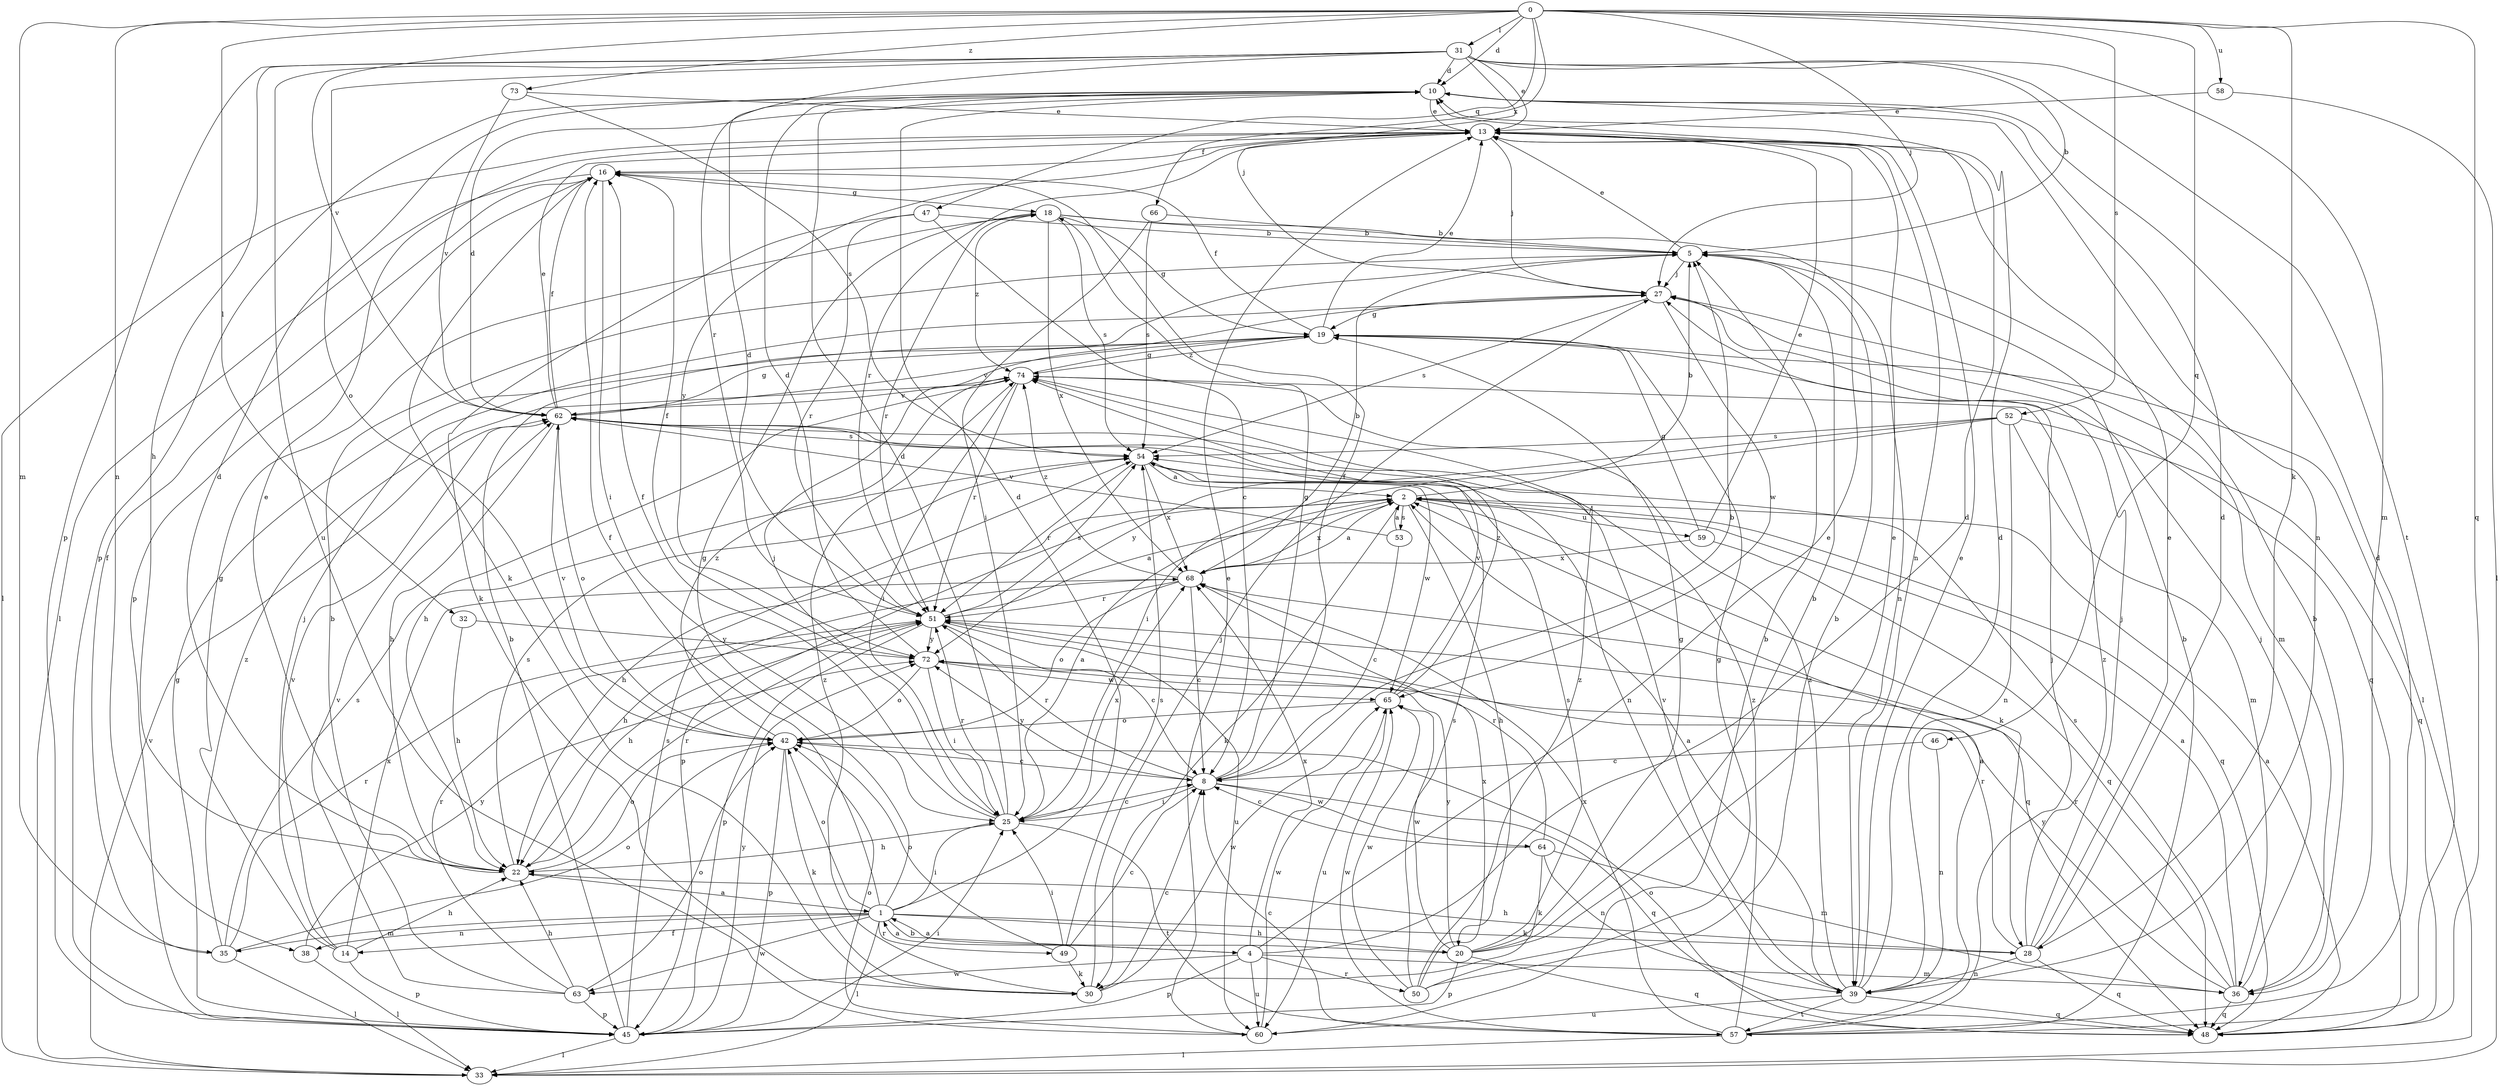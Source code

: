 strict digraph  {
0;
1;
2;
4;
5;
8;
10;
13;
14;
16;
18;
19;
20;
22;
25;
27;
28;
30;
31;
32;
33;
35;
36;
38;
39;
42;
45;
46;
47;
48;
49;
50;
51;
52;
53;
54;
57;
58;
59;
60;
62;
63;
64;
65;
66;
68;
72;
73;
74;
0 -> 10  [label=d];
0 -> 27  [label=j];
0 -> 28  [label=k];
0 -> 31  [label=l];
0 -> 32  [label=l];
0 -> 35  [label=m];
0 -> 38  [label=n];
0 -> 46  [label=q];
0 -> 47  [label=q];
0 -> 48  [label=q];
0 -> 52  [label=s];
0 -> 58  [label=u];
0 -> 62  [label=v];
0 -> 66  [label=x];
0 -> 73  [label=z];
1 -> 4  [label=b];
1 -> 10  [label=d];
1 -> 14  [label=f];
1 -> 16  [label=f];
1 -> 18  [label=g];
1 -> 20  [label=h];
1 -> 25  [label=i];
1 -> 28  [label=k];
1 -> 33  [label=l];
1 -> 35  [label=m];
1 -> 38  [label=n];
1 -> 42  [label=o];
1 -> 49  [label=r];
1 -> 63  [label=w];
2 -> 5  [label=b];
2 -> 20  [label=h];
2 -> 22  [label=h];
2 -> 28  [label=k];
2 -> 30  [label=k];
2 -> 45  [label=p];
2 -> 48  [label=q];
2 -> 53  [label=s];
2 -> 59  [label=u];
2 -> 68  [label=x];
4 -> 1  [label=a];
4 -> 10  [label=d];
4 -> 13  [label=e];
4 -> 36  [label=m];
4 -> 45  [label=p];
4 -> 50  [label=r];
4 -> 60  [label=u];
4 -> 63  [label=w];
4 -> 68  [label=x];
5 -> 13  [label=e];
5 -> 27  [label=j];
8 -> 5  [label=b];
8 -> 16  [label=f];
8 -> 18  [label=g];
8 -> 25  [label=i];
8 -> 48  [label=q];
8 -> 51  [label=r];
8 -> 64  [label=w];
8 -> 72  [label=y];
10 -> 13  [label=e];
10 -> 39  [label=n];
10 -> 45  [label=p];
13 -> 16  [label=f];
13 -> 27  [label=j];
13 -> 33  [label=l];
13 -> 39  [label=n];
13 -> 51  [label=r];
13 -> 72  [label=y];
14 -> 18  [label=g];
14 -> 22  [label=h];
14 -> 27  [label=j];
14 -> 45  [label=p];
14 -> 62  [label=v];
14 -> 68  [label=x];
16 -> 18  [label=g];
16 -> 25  [label=i];
16 -> 30  [label=k];
16 -> 33  [label=l];
16 -> 45  [label=p];
18 -> 5  [label=b];
18 -> 19  [label=g];
18 -> 39  [label=n];
18 -> 51  [label=r];
18 -> 54  [label=s];
18 -> 68  [label=x];
18 -> 74  [label=z];
19 -> 13  [label=e];
19 -> 16  [label=f];
19 -> 33  [label=l];
19 -> 48  [label=q];
19 -> 62  [label=v];
19 -> 74  [label=z];
20 -> 1  [label=a];
20 -> 5  [label=b];
20 -> 13  [label=e];
20 -> 19  [label=g];
20 -> 45  [label=p];
20 -> 48  [label=q];
20 -> 54  [label=s];
20 -> 65  [label=w];
20 -> 72  [label=y];
22 -> 1  [label=a];
22 -> 10  [label=d];
22 -> 13  [label=e];
22 -> 42  [label=o];
22 -> 51  [label=r];
22 -> 54  [label=s];
25 -> 2  [label=a];
25 -> 8  [label=c];
25 -> 10  [label=d];
25 -> 16  [label=f];
25 -> 22  [label=h];
25 -> 27  [label=j];
25 -> 51  [label=r];
25 -> 57  [label=t];
25 -> 68  [label=x];
27 -> 19  [label=g];
27 -> 36  [label=m];
27 -> 54  [label=s];
27 -> 65  [label=w];
28 -> 10  [label=d];
28 -> 13  [label=e];
28 -> 22  [label=h];
28 -> 27  [label=j];
28 -> 39  [label=n];
28 -> 48  [label=q];
28 -> 51  [label=r];
28 -> 74  [label=z];
30 -> 8  [label=c];
30 -> 27  [label=j];
30 -> 65  [label=w];
30 -> 74  [label=z];
31 -> 5  [label=b];
31 -> 10  [label=d];
31 -> 13  [label=e];
31 -> 22  [label=h];
31 -> 27  [label=j];
31 -> 36  [label=m];
31 -> 42  [label=o];
31 -> 45  [label=p];
31 -> 51  [label=r];
31 -> 57  [label=t];
31 -> 60  [label=u];
32 -> 22  [label=h];
32 -> 72  [label=y];
33 -> 62  [label=v];
35 -> 16  [label=f];
35 -> 33  [label=l];
35 -> 42  [label=o];
35 -> 51  [label=r];
35 -> 54  [label=s];
35 -> 74  [label=z];
36 -> 2  [label=a];
36 -> 5  [label=b];
36 -> 27  [label=j];
36 -> 48  [label=q];
36 -> 51  [label=r];
36 -> 54  [label=s];
36 -> 72  [label=y];
38 -> 33  [label=l];
38 -> 72  [label=y];
39 -> 2  [label=a];
39 -> 10  [label=d];
39 -> 13  [label=e];
39 -> 48  [label=q];
39 -> 57  [label=t];
39 -> 60  [label=u];
39 -> 62  [label=v];
39 -> 74  [label=z];
42 -> 8  [label=c];
42 -> 30  [label=k];
42 -> 45  [label=p];
42 -> 62  [label=v];
42 -> 74  [label=z];
45 -> 5  [label=b];
45 -> 19  [label=g];
45 -> 25  [label=i];
45 -> 33  [label=l];
45 -> 54  [label=s];
45 -> 72  [label=y];
46 -> 8  [label=c];
46 -> 39  [label=n];
47 -> 5  [label=b];
47 -> 8  [label=c];
47 -> 30  [label=k];
47 -> 51  [label=r];
48 -> 2  [label=a];
48 -> 42  [label=o];
49 -> 8  [label=c];
49 -> 25  [label=i];
49 -> 30  [label=k];
49 -> 42  [label=o];
49 -> 54  [label=s];
50 -> 5  [label=b];
50 -> 19  [label=g];
50 -> 54  [label=s];
50 -> 65  [label=w];
50 -> 68  [label=x];
50 -> 74  [label=z];
51 -> 2  [label=a];
51 -> 8  [label=c];
51 -> 10  [label=d];
51 -> 22  [label=h];
51 -> 45  [label=p];
51 -> 54  [label=s];
51 -> 60  [label=u];
51 -> 72  [label=y];
52 -> 25  [label=i];
52 -> 36  [label=m];
52 -> 39  [label=n];
52 -> 48  [label=q];
52 -> 54  [label=s];
52 -> 72  [label=y];
53 -> 2  [label=a];
53 -> 8  [label=c];
53 -> 62  [label=v];
54 -> 2  [label=a];
54 -> 51  [label=r];
54 -> 65  [label=w];
54 -> 68  [label=x];
57 -> 2  [label=a];
57 -> 5  [label=b];
57 -> 8  [label=c];
57 -> 10  [label=d];
57 -> 27  [label=j];
57 -> 33  [label=l];
57 -> 65  [label=w];
57 -> 68  [label=x];
57 -> 74  [label=z];
58 -> 13  [label=e];
58 -> 33  [label=l];
59 -> 13  [label=e];
59 -> 19  [label=g];
59 -> 48  [label=q];
59 -> 68  [label=x];
60 -> 5  [label=b];
60 -> 13  [label=e];
60 -> 42  [label=o];
60 -> 65  [label=w];
62 -> 10  [label=d];
62 -> 13  [label=e];
62 -> 16  [label=f];
62 -> 19  [label=g];
62 -> 22  [label=h];
62 -> 39  [label=n];
62 -> 42  [label=o];
62 -> 54  [label=s];
63 -> 5  [label=b];
63 -> 22  [label=h];
63 -> 42  [label=o];
63 -> 45  [label=p];
63 -> 51  [label=r];
63 -> 62  [label=v];
64 -> 8  [label=c];
64 -> 30  [label=k];
64 -> 36  [label=m];
64 -> 39  [label=n];
64 -> 51  [label=r];
65 -> 42  [label=o];
65 -> 60  [label=u];
65 -> 62  [label=v];
65 -> 74  [label=z];
66 -> 5  [label=b];
66 -> 25  [label=i];
66 -> 54  [label=s];
68 -> 2  [label=a];
68 -> 5  [label=b];
68 -> 8  [label=c];
68 -> 22  [label=h];
68 -> 42  [label=o];
68 -> 48  [label=q];
68 -> 51  [label=r];
68 -> 74  [label=z];
72 -> 10  [label=d];
72 -> 16  [label=f];
72 -> 25  [label=i];
72 -> 42  [label=o];
72 -> 65  [label=w];
73 -> 13  [label=e];
73 -> 54  [label=s];
73 -> 62  [label=v];
74 -> 19  [label=g];
74 -> 22  [label=h];
74 -> 25  [label=i];
74 -> 51  [label=r];
74 -> 62  [label=v];
}
